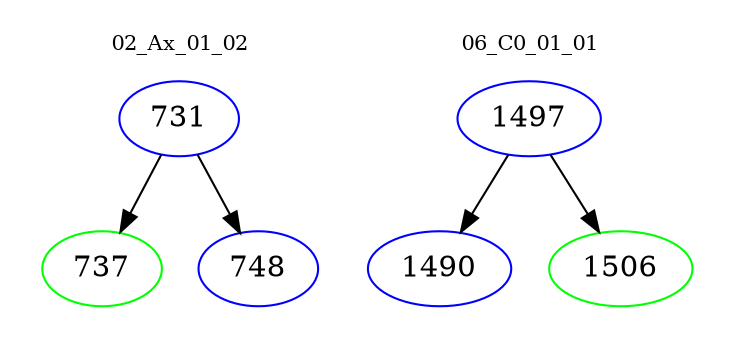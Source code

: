 digraph{
subgraph cluster_0 {
color = white
label = "02_Ax_01_02";
fontsize=10;
T0_731 [label="731", color="blue"]
T0_731 -> T0_737 [color="black"]
T0_737 [label="737", color="green"]
T0_731 -> T0_748 [color="black"]
T0_748 [label="748", color="blue"]
}
subgraph cluster_1 {
color = white
label = "06_C0_01_01";
fontsize=10;
T1_1497 [label="1497", color="blue"]
T1_1497 -> T1_1490 [color="black"]
T1_1490 [label="1490", color="blue"]
T1_1497 -> T1_1506 [color="black"]
T1_1506 [label="1506", color="green"]
}
}
